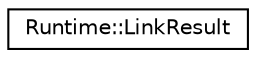 digraph "Graphical Class Hierarchy"
{
  edge [fontname="Helvetica",fontsize="10",labelfontname="Helvetica",labelfontsize="10"];
  node [fontname="Helvetica",fontsize="10",shape=record];
  rankdir="LR";
  Node0 [label="Runtime::LinkResult",height=0.2,width=0.4,color="black", fillcolor="white", style="filled",URL="$struct_runtime_1_1_link_result.html"];
}
